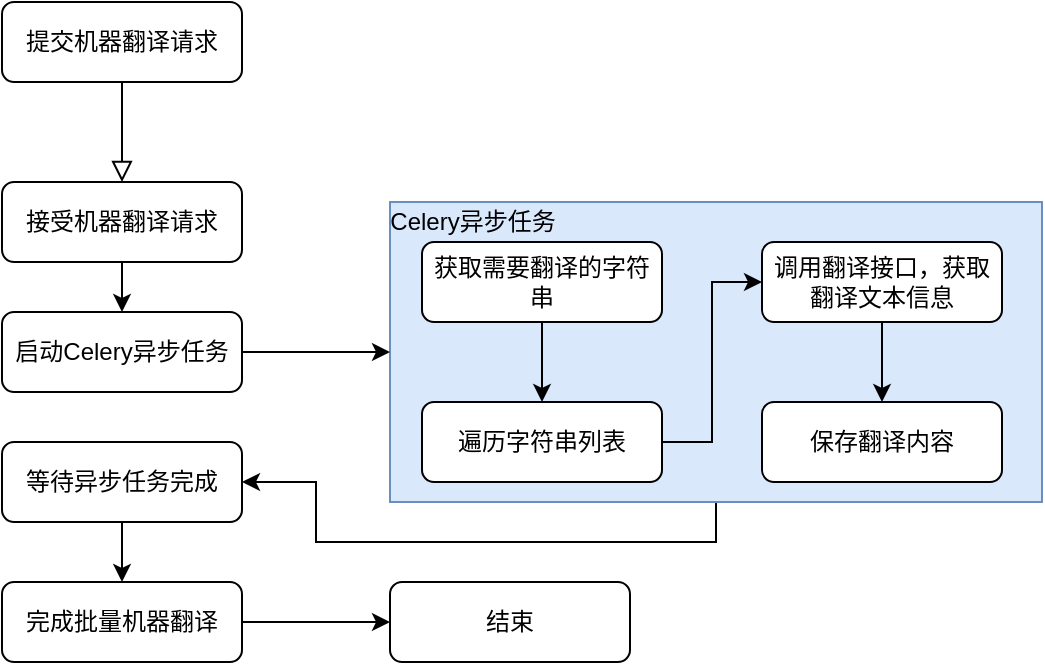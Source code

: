 <mxfile version="21.2.2" type="github">
  <diagram id="C5RBs43oDa-KdzZeNtuy" name="Page-1">
    <mxGraphModel dx="1434" dy="750" grid="1" gridSize="10" guides="1" tooltips="1" connect="1" arrows="1" fold="1" page="1" pageScale="1" pageWidth="827" pageHeight="1169" math="0" shadow="0">
      <root>
        <mxCell id="WIyWlLk6GJQsqaUBKTNV-0" />
        <mxCell id="WIyWlLk6GJQsqaUBKTNV-1" parent="WIyWlLk6GJQsqaUBKTNV-0" />
        <mxCell id="vWsim1BH9OkrU2xUrlqa-30" style="edgeStyle=orthogonalEdgeStyle;rounded=0;orthogonalLoop=1;jettySize=auto;html=1;exitX=0.5;exitY=1;exitDx=0;exitDy=0;entryX=1;entryY=0.5;entryDx=0;entryDy=0;" edge="1" parent="WIyWlLk6GJQsqaUBKTNV-1" source="vWsim1BH9OkrU2xUrlqa-25" target="vWsim1BH9OkrU2xUrlqa-28">
          <mxGeometry relative="1" as="geometry" />
        </mxCell>
        <mxCell id="vWsim1BH9OkrU2xUrlqa-25" value="" style="rounded=0;whiteSpace=wrap;html=1;fillColor=#dae8fc;strokeColor=#6c8ebf;" vertex="1" parent="WIyWlLk6GJQsqaUBKTNV-1">
          <mxGeometry x="354" y="180" width="326" height="150" as="geometry" />
        </mxCell>
        <mxCell id="vWsim1BH9OkrU2xUrlqa-0" value="" style="rounded=0;html=1;jettySize=auto;orthogonalLoop=1;fontSize=11;endArrow=block;endFill=0;endSize=8;strokeWidth=1;shadow=0;labelBackgroundColor=none;edgeStyle=orthogonalEdgeStyle;" edge="1" parent="WIyWlLk6GJQsqaUBKTNV-1" source="vWsim1BH9OkrU2xUrlqa-1">
          <mxGeometry relative="1" as="geometry">
            <mxPoint x="220" y="170" as="targetPoint" />
          </mxGeometry>
        </mxCell>
        <mxCell id="vWsim1BH9OkrU2xUrlqa-1" value="提交机器翻译请求" style="rounded=1;whiteSpace=wrap;html=1;fontSize=12;glass=0;strokeWidth=1;shadow=0;" vertex="1" parent="WIyWlLk6GJQsqaUBKTNV-1">
          <mxGeometry x="160" y="80" width="120" height="40" as="geometry" />
        </mxCell>
        <mxCell id="vWsim1BH9OkrU2xUrlqa-32" style="edgeStyle=orthogonalEdgeStyle;rounded=0;orthogonalLoop=1;jettySize=auto;html=1;exitX=0.5;exitY=1;exitDx=0;exitDy=0;entryX=0.5;entryY=0;entryDx=0;entryDy=0;" edge="1" parent="WIyWlLk6GJQsqaUBKTNV-1" source="vWsim1BH9OkrU2xUrlqa-15" target="vWsim1BH9OkrU2xUrlqa-23">
          <mxGeometry relative="1" as="geometry" />
        </mxCell>
        <mxCell id="vWsim1BH9OkrU2xUrlqa-15" value="接受机器翻译请求" style="rounded=1;whiteSpace=wrap;html=1;fontSize=12;glass=0;strokeWidth=1;shadow=0;" vertex="1" parent="WIyWlLk6GJQsqaUBKTNV-1">
          <mxGeometry x="160" y="170" width="120" height="40" as="geometry" />
        </mxCell>
        <mxCell id="vWsim1BH9OkrU2xUrlqa-27" style="edgeStyle=orthogonalEdgeStyle;rounded=0;orthogonalLoop=1;jettySize=auto;html=1;exitX=1;exitY=0.5;exitDx=0;exitDy=0;entryX=0;entryY=0.5;entryDx=0;entryDy=0;" edge="1" parent="WIyWlLk6GJQsqaUBKTNV-1" source="vWsim1BH9OkrU2xUrlqa-23" target="vWsim1BH9OkrU2xUrlqa-25">
          <mxGeometry relative="1" as="geometry" />
        </mxCell>
        <mxCell id="vWsim1BH9OkrU2xUrlqa-23" value="启动Celery异步任务" style="rounded=1;whiteSpace=wrap;html=1;fontSize=12;glass=0;strokeWidth=1;shadow=0;" vertex="1" parent="WIyWlLk6GJQsqaUBKTNV-1">
          <mxGeometry x="160" y="235" width="120" height="40" as="geometry" />
        </mxCell>
        <mxCell id="vWsim1BH9OkrU2xUrlqa-24" value="" style="group" vertex="1" connectable="0" parent="WIyWlLk6GJQsqaUBKTNV-1">
          <mxGeometry x="370" y="200" width="290" height="120" as="geometry" />
        </mxCell>
        <mxCell id="vWsim1BH9OkrU2xUrlqa-16" value="获取需要翻译的字符串" style="rounded=1;whiteSpace=wrap;html=1;fontSize=12;glass=0;strokeWidth=1;shadow=0;" vertex="1" parent="vWsim1BH9OkrU2xUrlqa-24">
          <mxGeometry width="120" height="40" as="geometry" />
        </mxCell>
        <mxCell id="vWsim1BH9OkrU2xUrlqa-17" value="遍历字符串列表" style="rounded=1;whiteSpace=wrap;html=1;fontSize=12;glass=0;strokeWidth=1;shadow=0;" vertex="1" parent="vWsim1BH9OkrU2xUrlqa-24">
          <mxGeometry y="80" width="120" height="40" as="geometry" />
        </mxCell>
        <mxCell id="vWsim1BH9OkrU2xUrlqa-20" style="edgeStyle=orthogonalEdgeStyle;rounded=0;orthogonalLoop=1;jettySize=auto;html=1;exitX=0.5;exitY=1;exitDx=0;exitDy=0;entryX=0.5;entryY=0;entryDx=0;entryDy=0;" edge="1" parent="vWsim1BH9OkrU2xUrlqa-24" source="vWsim1BH9OkrU2xUrlqa-16" target="vWsim1BH9OkrU2xUrlqa-17">
          <mxGeometry relative="1" as="geometry" />
        </mxCell>
        <mxCell id="vWsim1BH9OkrU2xUrlqa-18" value="调用翻译接口，获取翻译文本信息" style="rounded=1;whiteSpace=wrap;html=1;fontSize=12;glass=0;strokeWidth=1;shadow=0;" vertex="1" parent="vWsim1BH9OkrU2xUrlqa-24">
          <mxGeometry x="170" width="120" height="40" as="geometry" />
        </mxCell>
        <mxCell id="vWsim1BH9OkrU2xUrlqa-21" style="edgeStyle=orthogonalEdgeStyle;rounded=0;orthogonalLoop=1;jettySize=auto;html=1;exitX=1;exitY=0.5;exitDx=0;exitDy=0;entryX=0;entryY=0.5;entryDx=0;entryDy=0;" edge="1" parent="vWsim1BH9OkrU2xUrlqa-24" source="vWsim1BH9OkrU2xUrlqa-17" target="vWsim1BH9OkrU2xUrlqa-18">
          <mxGeometry relative="1" as="geometry" />
        </mxCell>
        <mxCell id="vWsim1BH9OkrU2xUrlqa-19" value="保存翻译内容" style="rounded=1;whiteSpace=wrap;html=1;fontSize=12;glass=0;strokeWidth=1;shadow=0;" vertex="1" parent="vWsim1BH9OkrU2xUrlqa-24">
          <mxGeometry x="170" y="80" width="120" height="40" as="geometry" />
        </mxCell>
        <mxCell id="vWsim1BH9OkrU2xUrlqa-22" style="edgeStyle=orthogonalEdgeStyle;rounded=0;orthogonalLoop=1;jettySize=auto;html=1;exitX=0.5;exitY=1;exitDx=0;exitDy=0;entryX=0.5;entryY=0;entryDx=0;entryDy=0;" edge="1" parent="vWsim1BH9OkrU2xUrlqa-24" source="vWsim1BH9OkrU2xUrlqa-18" target="vWsim1BH9OkrU2xUrlqa-19">
          <mxGeometry relative="1" as="geometry" />
        </mxCell>
        <mxCell id="vWsim1BH9OkrU2xUrlqa-26" value="Celery异步任务" style="text;html=1;align=center;verticalAlign=middle;resizable=0;points=[];autosize=1;strokeColor=none;fillColor=none;" vertex="1" parent="WIyWlLk6GJQsqaUBKTNV-1">
          <mxGeometry x="340" y="175" width="110" height="30" as="geometry" />
        </mxCell>
        <mxCell id="vWsim1BH9OkrU2xUrlqa-31" style="edgeStyle=orthogonalEdgeStyle;rounded=0;orthogonalLoop=1;jettySize=auto;html=1;exitX=0.5;exitY=1;exitDx=0;exitDy=0;entryX=0.5;entryY=0;entryDx=0;entryDy=0;" edge="1" parent="WIyWlLk6GJQsqaUBKTNV-1" source="vWsim1BH9OkrU2xUrlqa-28" target="vWsim1BH9OkrU2xUrlqa-29">
          <mxGeometry relative="1" as="geometry" />
        </mxCell>
        <mxCell id="vWsim1BH9OkrU2xUrlqa-28" value="等待异步任务完成" style="rounded=1;whiteSpace=wrap;html=1;fontSize=12;glass=0;strokeWidth=1;shadow=0;" vertex="1" parent="WIyWlLk6GJQsqaUBKTNV-1">
          <mxGeometry x="160" y="300" width="120" height="40" as="geometry" />
        </mxCell>
        <mxCell id="vWsim1BH9OkrU2xUrlqa-35" style="edgeStyle=orthogonalEdgeStyle;rounded=0;orthogonalLoop=1;jettySize=auto;html=1;exitX=1;exitY=0.5;exitDx=0;exitDy=0;entryX=0;entryY=0.5;entryDx=0;entryDy=0;" edge="1" parent="WIyWlLk6GJQsqaUBKTNV-1" source="vWsim1BH9OkrU2xUrlqa-29" target="vWsim1BH9OkrU2xUrlqa-33">
          <mxGeometry relative="1" as="geometry" />
        </mxCell>
        <mxCell id="vWsim1BH9OkrU2xUrlqa-29" value="完成批量机器翻译" style="rounded=1;whiteSpace=wrap;html=1;fontSize=12;glass=0;strokeWidth=1;shadow=0;" vertex="1" parent="WIyWlLk6GJQsqaUBKTNV-1">
          <mxGeometry x="160" y="370" width="120" height="40" as="geometry" />
        </mxCell>
        <mxCell id="vWsim1BH9OkrU2xUrlqa-33" value="结束" style="rounded=1;whiteSpace=wrap;html=1;fontSize=12;glass=0;strokeWidth=1;shadow=0;" vertex="1" parent="WIyWlLk6GJQsqaUBKTNV-1">
          <mxGeometry x="354" y="370" width="120" height="40" as="geometry" />
        </mxCell>
      </root>
    </mxGraphModel>
  </diagram>
</mxfile>
